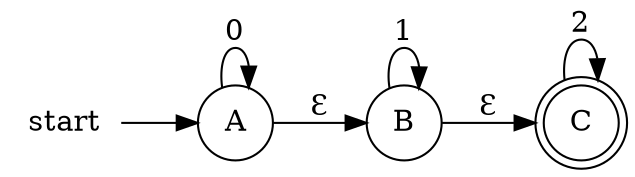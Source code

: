 digraph epsilon_nfa{
    rankdir=LR
    start[shape=plaintext]
    A,B[shape=circle]
    C[shape=doublecircle]
    start->A
    A->B[label=ℇ]
    A->A[label=0]
    B->B[label=1]
    B->C[label=ℇ]
    C->C[label=2]
}